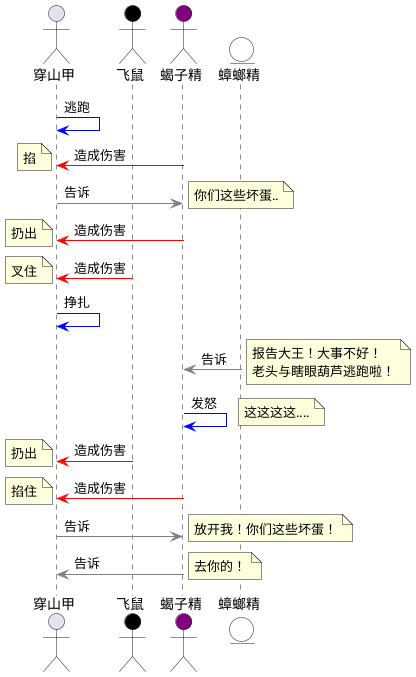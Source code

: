 ' https://www.bilibili.com/video/BV1zQ4y1d7dQ?p=5
' 7:44 ~ 3:46

@startuml
actor       穿山甲   as manis
actor       飞鼠    as flyrat  #Black
actor       蝎子精    as scorpion   #Purple
entity      蟑螂精  as cockroach #White

manis -[#Blue]> manis : 逃跑

scorpion -[#Red]> manis : 造成伤害
note left: 掐

manis -[#Grey]> scorpion : 告诉
note right
    你们这些坏蛋..
end note

scorpion -[#Red]> manis : 造成伤害
note left: 扔出

flyrat -[#Red]> manis : 造成伤害
note left: 叉住

manis -[#Blue]> manis : 挣扎

cockroach -[#Grey]> scorpion : 告诉
note right
    报告大王！大事不好！
    老头与瞎眼葫芦逃跑啦！
end note

scorpion -[#Blue]> scorpion : 发怒
note right: 这这这这....

flyrat -[#Red]> manis : 造成伤害
note left: 扔出

scorpion -[#Red]> manis : 造成伤害
note left: 掐住

manis -[#Grey]> scorpion : 告诉
note right
    放开我！你们这些坏蛋！
end note

scorpion -[#Grey]> manis : 告诉
note right
    去你的！
end note



@enduml

